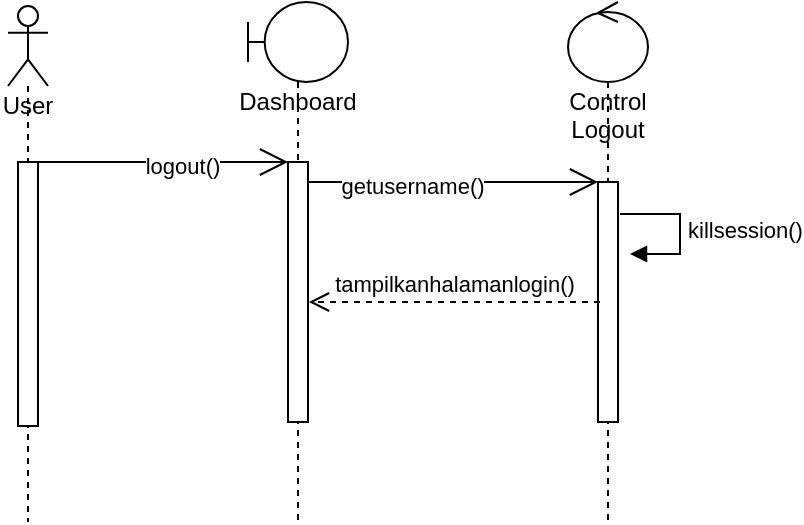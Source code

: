 <mxfile version="20.5.3" type="device"><diagram id="kgpKYQtTHZ0yAKxKKP6v" name="Page-1"><mxGraphModel dx="868" dy="425" grid="1" gridSize="10" guides="1" tooltips="1" connect="1" arrows="1" fold="1" page="1" pageScale="1" pageWidth="850" pageHeight="1100" math="0" shadow="0"><root><mxCell id="0"/><mxCell id="1" parent="0"/><mxCell id="w7BgeRweg68IXiRD4XFz-1" value="User" style="shape=umlLifeline;participant=umlActor;perimeter=lifelinePerimeter;whiteSpace=wrap;html=1;container=1;collapsible=0;recursiveResize=0;verticalAlign=top;spacingTop=36;outlineConnect=0;" parent="1" vertex="1"><mxGeometry x="190" y="132" width="20" height="258" as="geometry"/></mxCell><mxCell id="w7BgeRweg68IXiRD4XFz-6" value="" style="html=1;points=[];perimeter=orthogonalPerimeter;" parent="w7BgeRweg68IXiRD4XFz-1" vertex="1"><mxGeometry x="5" y="78" width="10" height="132" as="geometry"/></mxCell><mxCell id="w7BgeRweg68IXiRD4XFz-2" value="Dashboard" style="shape=umlLifeline;participant=umlBoundary;perimeter=lifelinePerimeter;whiteSpace=wrap;html=1;container=1;collapsible=0;recursiveResize=0;verticalAlign=top;spacingTop=36;outlineConnect=0;" parent="1" vertex="1"><mxGeometry x="310" y="130" width="50" height="260" as="geometry"/></mxCell><mxCell id="w7BgeRweg68IXiRD4XFz-9" value="" style="html=1;points=[];perimeter=orthogonalPerimeter;" parent="w7BgeRweg68IXiRD4XFz-2" vertex="1"><mxGeometry x="20" y="80" width="10" height="130" as="geometry"/></mxCell><mxCell id="w7BgeRweg68IXiRD4XFz-11" value="" style="endArrow=open;endFill=1;endSize=12;html=1;rounded=0;" parent="w7BgeRweg68IXiRD4XFz-2" edge="1"><mxGeometry width="160" relative="1" as="geometry"><mxPoint x="-110" y="80" as="sourcePoint"/><mxPoint x="20" y="80" as="targetPoint"/></mxGeometry></mxCell><mxCell id="w7BgeRweg68IXiRD4XFz-12" value="logout()" style="edgeLabel;html=1;align=center;verticalAlign=middle;resizable=0;points=[];" parent="w7BgeRweg68IXiRD4XFz-11" vertex="1" connectable="0"><mxGeometry x="0.185" y="-2" relative="1" as="geometry"><mxPoint as="offset"/></mxGeometry></mxCell><mxCell id="w7BgeRweg68IXiRD4XFz-8" value="Control Logout" style="shape=umlLifeline;participant=umlControl;perimeter=lifelinePerimeter;whiteSpace=wrap;html=1;container=1;collapsible=0;recursiveResize=0;verticalAlign=top;spacingTop=36;outlineConnect=0;" parent="1" vertex="1"><mxGeometry x="470" y="130" width="40" height="260" as="geometry"/></mxCell><mxCell id="w7BgeRweg68IXiRD4XFz-14" value="" style="html=1;points=[];perimeter=orthogonalPerimeter;" parent="w7BgeRweg68IXiRD4XFz-8" vertex="1"><mxGeometry x="15" y="90" width="10" height="120" as="geometry"/></mxCell><mxCell id="w7BgeRweg68IXiRD4XFz-13" value="" style="endArrow=open;endFill=1;endSize=12;html=1;rounded=0;" parent="1" target="w7BgeRweg68IXiRD4XFz-14" edge="1"><mxGeometry width="160" relative="1" as="geometry"><mxPoint x="340" y="220" as="sourcePoint"/><mxPoint x="460" y="220" as="targetPoint"/></mxGeometry></mxCell><mxCell id="w7BgeRweg68IXiRD4XFz-18" value="getusername()" style="edgeLabel;html=1;align=center;verticalAlign=middle;resizable=0;points=[];" parent="w7BgeRweg68IXiRD4XFz-13" vertex="1" connectable="0"><mxGeometry x="-0.283" y="-2" relative="1" as="geometry"><mxPoint as="offset"/></mxGeometry></mxCell><mxCell id="w7BgeRweg68IXiRD4XFz-22" value="killsession()" style="edgeStyle=orthogonalEdgeStyle;html=1;align=left;spacingLeft=2;endArrow=block;rounded=0;entryX=1;entryY=0;" parent="1" edge="1"><mxGeometry relative="1" as="geometry"><mxPoint x="496" y="236" as="sourcePoint"/><Array as="points"><mxPoint x="526" y="236"/></Array><mxPoint x="501" y="256" as="targetPoint"/></mxGeometry></mxCell><mxCell id="w7BgeRweg68IXiRD4XFz-23" value="tampilkanhalamanlogin()" style="html=1;verticalAlign=bottom;endArrow=open;dashed=1;endSize=8;rounded=0;" parent="1" edge="1"><mxGeometry relative="1" as="geometry"><mxPoint x="486" y="280" as="sourcePoint"/><mxPoint x="340.5" y="280" as="targetPoint"/></mxGeometry></mxCell></root></mxGraphModel></diagram></mxfile>
